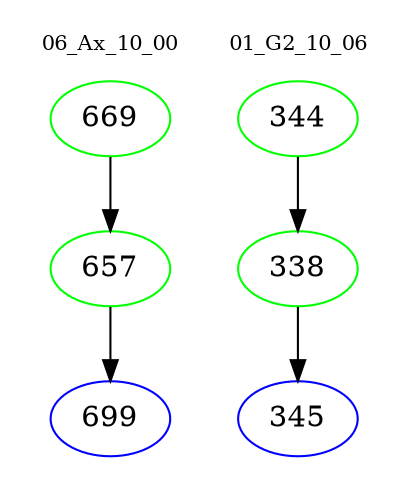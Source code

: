digraph{
subgraph cluster_0 {
color = white
label = "06_Ax_10_00";
fontsize=10;
T0_669 [label="669", color="green"]
T0_669 -> T0_657 [color="black"]
T0_657 [label="657", color="green"]
T0_657 -> T0_699 [color="black"]
T0_699 [label="699", color="blue"]
}
subgraph cluster_1 {
color = white
label = "01_G2_10_06";
fontsize=10;
T1_344 [label="344", color="green"]
T1_344 -> T1_338 [color="black"]
T1_338 [label="338", color="green"]
T1_338 -> T1_345 [color="black"]
T1_345 [label="345", color="blue"]
}
}
